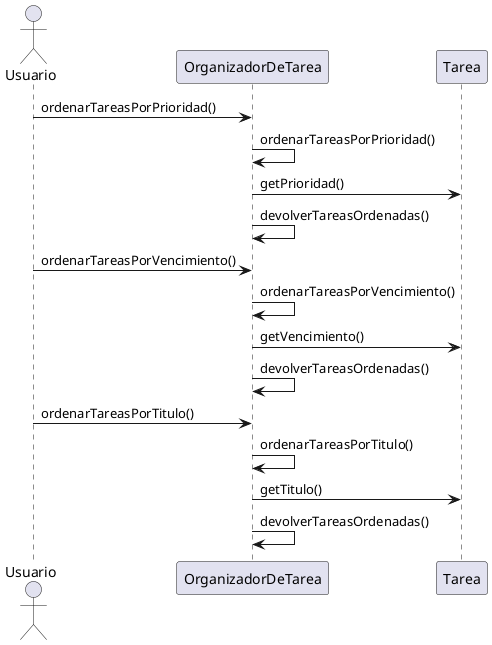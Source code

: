 @startuml
actor Usuario
participant "OrganizadorDeTarea" as OrganizadorDeTarea
participant "Tarea" as Tarea

Usuario -> OrganizadorDeTarea : ordenarTareasPorPrioridad()
OrganizadorDeTarea -> OrganizadorDeTarea : ordenarTareasPorPrioridad()
OrganizadorDeTarea -> Tarea : getPrioridad()
OrganizadorDeTarea -> OrganizadorDeTarea : devolverTareasOrdenadas()

Usuario -> OrganizadorDeTarea : ordenarTareasPorVencimiento()
OrganizadorDeTarea -> OrganizadorDeTarea : ordenarTareasPorVencimiento()
OrganizadorDeTarea -> Tarea : getVencimiento()
OrganizadorDeTarea -> OrganizadorDeTarea : devolverTareasOrdenadas()

Usuario -> OrganizadorDeTarea : ordenarTareasPorTitulo()
OrganizadorDeTarea -> OrganizadorDeTarea : ordenarTareasPorTitulo()
OrganizadorDeTarea -> Tarea : getTitulo()
OrganizadorDeTarea -> OrganizadorDeTarea : devolverTareasOrdenadas()

@enduml